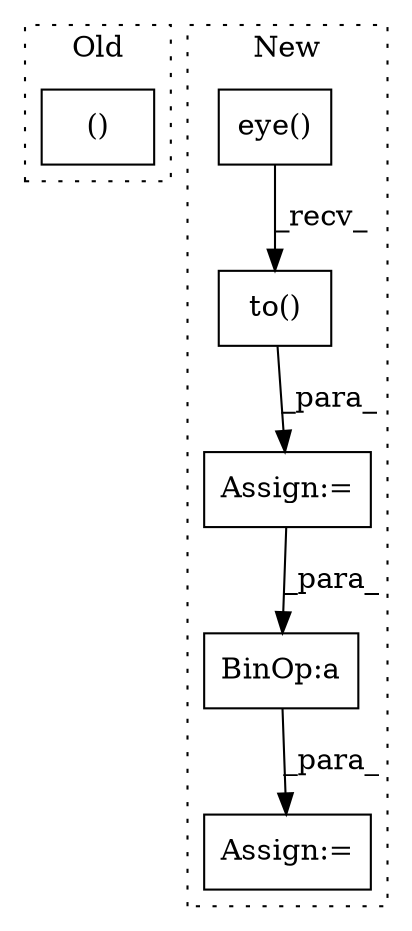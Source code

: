 digraph G {
subgraph cluster0 {
1 [label="()" a="54" s="445" l="16" shape="box"];
label = "Old";
style="dotted";
}
subgraph cluster1 {
2 [label="eye()" a="75" s="1005,1016" l="10,1" shape="box"];
3 [label="Assign:=" a="68" s="1118" l="3" shape="box"];
4 [label="Assign:=" a="68" s="1256" l="3" shape="box"];
5 [label="to()" a="75" s="1005,1074" l="54,1" shape="box"];
6 [label="BinOp:a" a="82" s="1265" l="3" shape="box"];
label = "New";
style="dotted";
}
2 -> 5 [label="_recv_"];
3 -> 6 [label="_para_"];
5 -> 3 [label="_para_"];
6 -> 4 [label="_para_"];
}